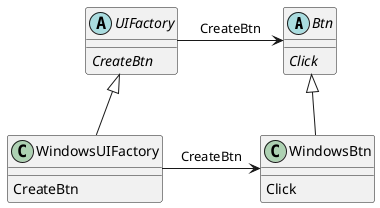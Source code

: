 @startuml
abstract Btn {
  {method} {abstract} Click
}
abstract UIFactory {
  {method} {abstract} CreateBtn
}
class WindowsBtn {
  {method} Click
}
class WindowsUIFactory {
  {method} CreateBtn
}

UIFactory -> Btn : CreateBtn
WindowsUIFactory -> WindowsBtn : CreateBtn
Btn <|-- WindowsBtn
UIFactory <|-- WindowsUIFactory
@enduml
